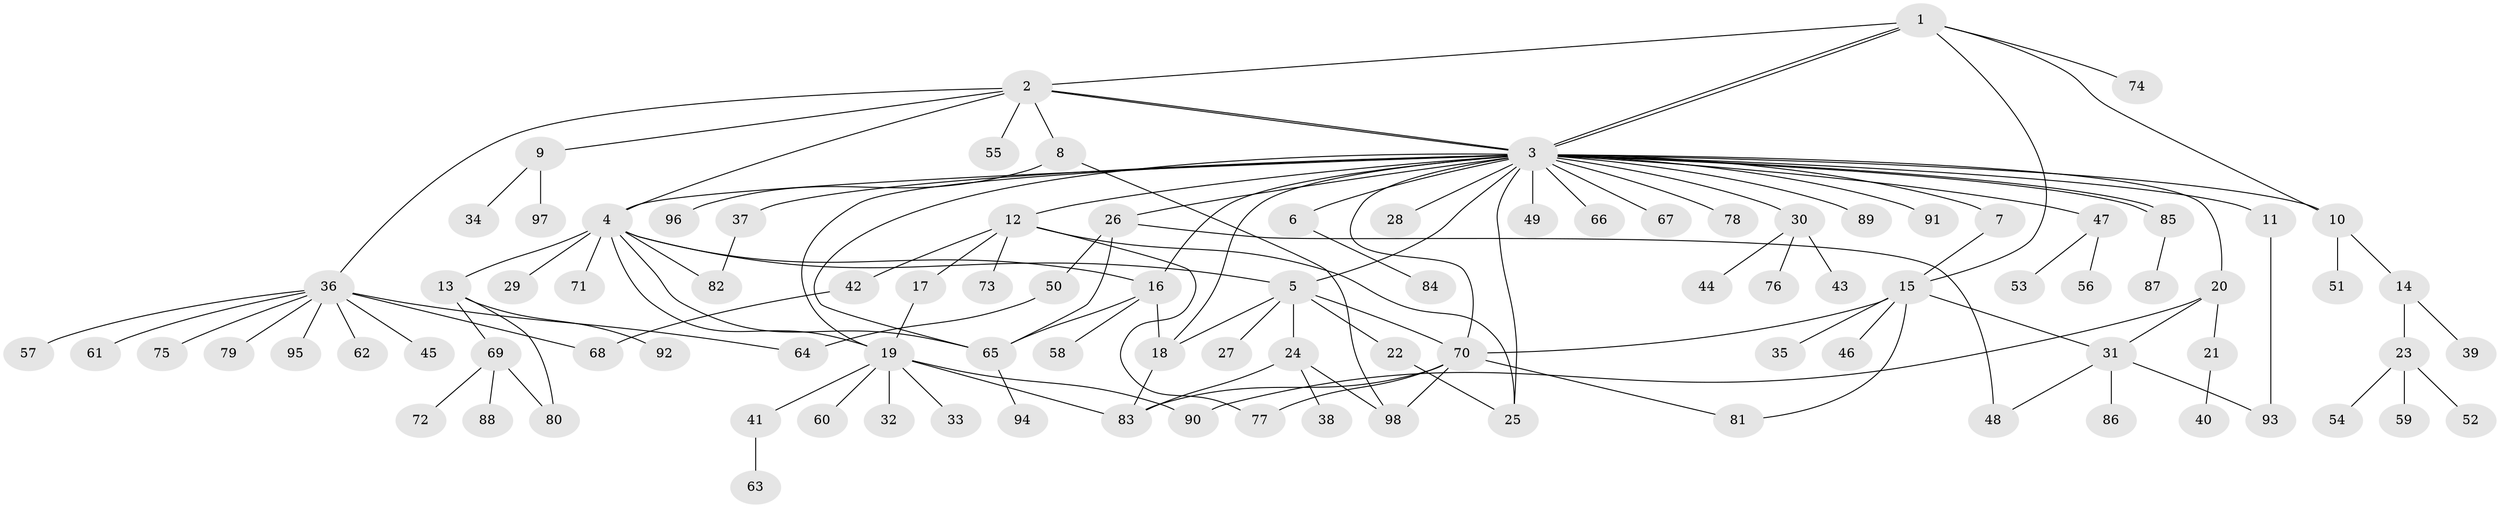 // Generated by graph-tools (version 1.1) at 2025/26/03/09/25 03:26:02]
// undirected, 98 vertices, 132 edges
graph export_dot {
graph [start="1"]
  node [color=gray90,style=filled];
  1;
  2;
  3;
  4;
  5;
  6;
  7;
  8;
  9;
  10;
  11;
  12;
  13;
  14;
  15;
  16;
  17;
  18;
  19;
  20;
  21;
  22;
  23;
  24;
  25;
  26;
  27;
  28;
  29;
  30;
  31;
  32;
  33;
  34;
  35;
  36;
  37;
  38;
  39;
  40;
  41;
  42;
  43;
  44;
  45;
  46;
  47;
  48;
  49;
  50;
  51;
  52;
  53;
  54;
  55;
  56;
  57;
  58;
  59;
  60;
  61;
  62;
  63;
  64;
  65;
  66;
  67;
  68;
  69;
  70;
  71;
  72;
  73;
  74;
  75;
  76;
  77;
  78;
  79;
  80;
  81;
  82;
  83;
  84;
  85;
  86;
  87;
  88;
  89;
  90;
  91;
  92;
  93;
  94;
  95;
  96;
  97;
  98;
  1 -- 2;
  1 -- 3;
  1 -- 3;
  1 -- 10;
  1 -- 15;
  1 -- 74;
  2 -- 3;
  2 -- 3;
  2 -- 4;
  2 -- 8;
  2 -- 9;
  2 -- 36;
  2 -- 55;
  3 -- 4;
  3 -- 5;
  3 -- 6;
  3 -- 7;
  3 -- 10;
  3 -- 11;
  3 -- 12;
  3 -- 16;
  3 -- 18;
  3 -- 19;
  3 -- 20;
  3 -- 25;
  3 -- 26;
  3 -- 28;
  3 -- 30;
  3 -- 37;
  3 -- 47;
  3 -- 49;
  3 -- 65;
  3 -- 66;
  3 -- 67;
  3 -- 70;
  3 -- 78;
  3 -- 85;
  3 -- 85;
  3 -- 89;
  3 -- 91;
  4 -- 5;
  4 -- 13;
  4 -- 16;
  4 -- 19;
  4 -- 29;
  4 -- 65;
  4 -- 71;
  4 -- 82;
  5 -- 18;
  5 -- 22;
  5 -- 24;
  5 -- 27;
  5 -- 70;
  6 -- 84;
  7 -- 15;
  8 -- 96;
  8 -- 98;
  9 -- 34;
  9 -- 97;
  10 -- 14;
  10 -- 51;
  11 -- 93;
  12 -- 17;
  12 -- 25;
  12 -- 42;
  12 -- 73;
  12 -- 77;
  13 -- 69;
  13 -- 80;
  13 -- 92;
  14 -- 23;
  14 -- 39;
  15 -- 31;
  15 -- 35;
  15 -- 46;
  15 -- 70;
  15 -- 81;
  16 -- 18;
  16 -- 58;
  16 -- 65;
  17 -- 19;
  18 -- 83;
  19 -- 32;
  19 -- 33;
  19 -- 41;
  19 -- 60;
  19 -- 83;
  19 -- 90;
  20 -- 21;
  20 -- 31;
  20 -- 90;
  21 -- 40;
  22 -- 25;
  23 -- 52;
  23 -- 54;
  23 -- 59;
  24 -- 38;
  24 -- 83;
  24 -- 98;
  26 -- 48;
  26 -- 50;
  26 -- 65;
  30 -- 43;
  30 -- 44;
  30 -- 76;
  31 -- 48;
  31 -- 86;
  31 -- 93;
  36 -- 45;
  36 -- 57;
  36 -- 61;
  36 -- 62;
  36 -- 64;
  36 -- 68;
  36 -- 75;
  36 -- 79;
  36 -- 95;
  37 -- 82;
  41 -- 63;
  42 -- 68;
  47 -- 53;
  47 -- 56;
  50 -- 64;
  65 -- 94;
  69 -- 72;
  69 -- 80;
  69 -- 88;
  70 -- 77;
  70 -- 81;
  70 -- 83;
  70 -- 98;
  85 -- 87;
}
